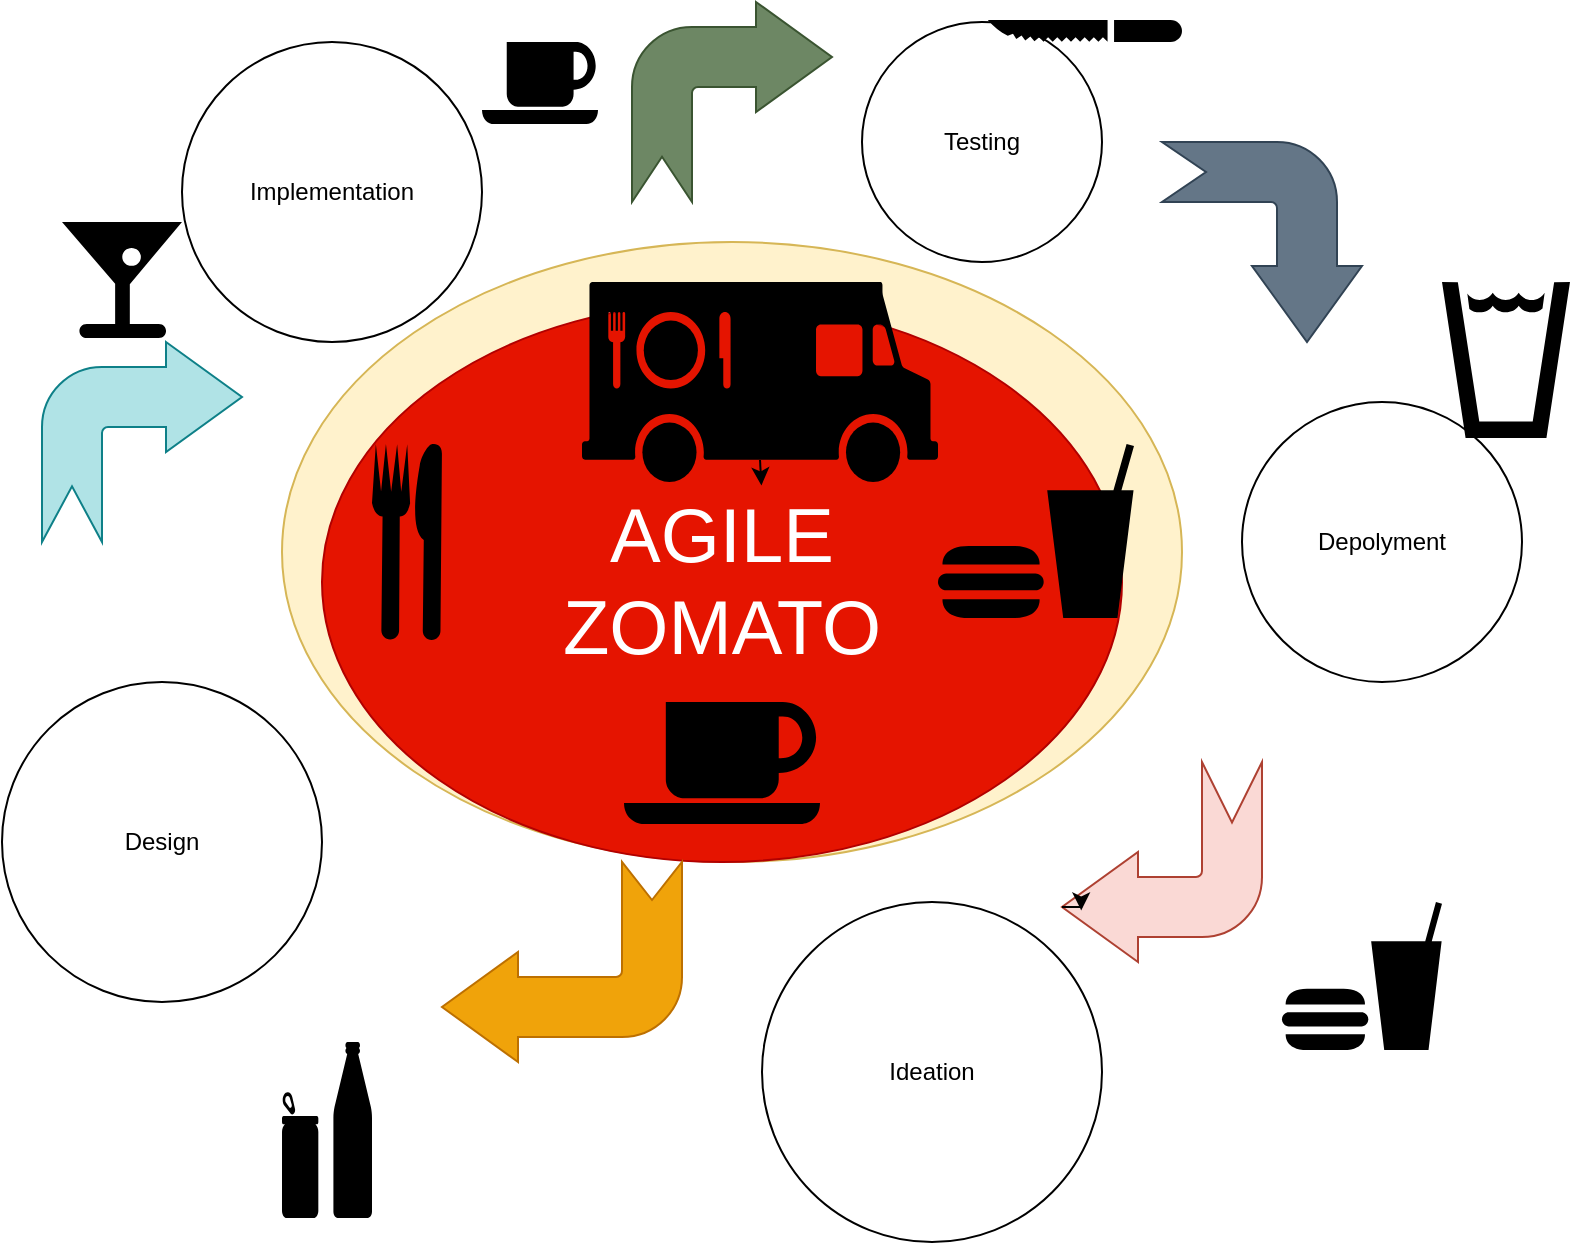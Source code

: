 <mxfile version="28.0.7">
  <diagram name="Page-1" id="J6EeGaOIchr70W_IpRL6">
    <mxGraphModel dx="1042" dy="570" grid="1" gridSize="10" guides="1" tooltips="1" connect="1" arrows="1" fold="1" page="1" pageScale="1" pageWidth="850" pageHeight="1100" math="0" shadow="0">
      <root>
        <mxCell id="0" />
        <mxCell id="1" parent="0" />
        <mxCell id="AT5xWPsN1g-G29PHizzQ-1" value="" style="ellipse;whiteSpace=wrap;html=1;fillColor=#fff2cc;strokeColor=#d6b656;" vertex="1" parent="1">
          <mxGeometry x="180" y="130" width="450" height="310" as="geometry" />
        </mxCell>
        <mxCell id="AT5xWPsN1g-G29PHizzQ-2" value="AGILE&lt;div&gt;ZOMATO&lt;/div&gt;" style="ellipse;whiteSpace=wrap;html=1;fillColor=#e51400;strokeColor=#B20000;fontColor=#ffffff;fontSize=38;" vertex="1" parent="1">
          <mxGeometry x="200" y="160" width="400" height="280" as="geometry" />
        </mxCell>
        <mxCell id="AT5xWPsN1g-G29PHizzQ-5" value="" style="html=1;shadow=0;dashed=0;align=center;verticalAlign=middle;shape=mxgraph.arrows2.bendArrow;dy=15;dx=38;notch=30.2;arrowHead=55;rounded=1;direction=west;fillColor=#fad9d5;strokeColor=#ae4132;" vertex="1" parent="1">
          <mxGeometry x="570" y="390" width="100" height="100" as="geometry" />
        </mxCell>
        <mxCell id="AT5xWPsN1g-G29PHizzQ-7" style="edgeStyle=orthogonalEdgeStyle;rounded=0;orthogonalLoop=1;jettySize=auto;html=1;exitX=0;exitY=0;exitDx=100;exitDy=27.5;exitPerimeter=0;entryX=0.904;entryY=0.258;entryDx=0;entryDy=0;entryPerimeter=0;" edge="1" parent="1" source="AT5xWPsN1g-G29PHizzQ-5" target="AT5xWPsN1g-G29PHizzQ-5">
          <mxGeometry relative="1" as="geometry" />
        </mxCell>
        <mxCell id="AT5xWPsN1g-G29PHizzQ-8" value="" style="html=1;shadow=0;dashed=0;align=center;verticalAlign=middle;shape=mxgraph.arrows2.bendArrow;dy=15;dx=38;notch=19;arrowHead=55;rounded=1;direction=west;fillColor=#f0a30a;fontColor=#000000;strokeColor=#BD7000;" vertex="1" parent="1">
          <mxGeometry x="260" y="440" width="120" height="100" as="geometry" />
        </mxCell>
        <mxCell id="AT5xWPsN1g-G29PHizzQ-9" value="" style="html=1;shadow=0;dashed=0;align=center;verticalAlign=middle;shape=mxgraph.arrows2.bendArrow;dy=15;dx=38;notch=27.8;arrowHead=55;rounded=1;fillColor=#b0e3e6;strokeColor=#0e8088;" vertex="1" parent="1">
          <mxGeometry x="60" y="180" width="100" height="100" as="geometry" />
        </mxCell>
        <mxCell id="AT5xWPsN1g-G29PHizzQ-12" value="" style="html=1;shadow=0;dashed=0;align=center;verticalAlign=middle;shape=mxgraph.arrows2.bendArrow;dy=15;dx=38;notch=22.6;arrowHead=55;rounded=1;fillColor=#6d8764;fontColor=#ffffff;strokeColor=#3A5431;" vertex="1" parent="1">
          <mxGeometry x="355" y="10" width="100" height="100" as="geometry" />
        </mxCell>
        <mxCell id="AT5xWPsN1g-G29PHizzQ-13" value="" style="html=1;shadow=0;dashed=0;align=center;verticalAlign=middle;shape=mxgraph.arrows2.bendArrow;dy=15;dx=38;notch=22;arrowHead=55;rounded=1;direction=south;fillColor=#647687;fontColor=#ffffff;strokeColor=#314354;" vertex="1" parent="1">
          <mxGeometry x="620" y="80" width="100" height="100" as="geometry" />
        </mxCell>
        <mxCell id="AT5xWPsN1g-G29PHizzQ-14" value="Testing" style="ellipse;whiteSpace=wrap;html=1;aspect=fixed;" vertex="1" parent="1">
          <mxGeometry x="470" y="20" width="120" height="120" as="geometry" />
        </mxCell>
        <mxCell id="AT5xWPsN1g-G29PHizzQ-15" value="Depolyment" style="ellipse;whiteSpace=wrap;html=1;aspect=fixed;" vertex="1" parent="1">
          <mxGeometry x="660" y="210" width="140" height="140" as="geometry" />
        </mxCell>
        <mxCell id="AT5xWPsN1g-G29PHizzQ-16" value="Ideation" style="ellipse;whiteSpace=wrap;html=1;aspect=fixed;" vertex="1" parent="1">
          <mxGeometry x="420" y="460" width="170" height="170" as="geometry" />
        </mxCell>
        <mxCell id="AT5xWPsN1g-G29PHizzQ-17" value="Design" style="ellipse;whiteSpace=wrap;html=1;aspect=fixed;" vertex="1" parent="1">
          <mxGeometry x="40" y="350" width="160" height="160" as="geometry" />
        </mxCell>
        <mxCell id="AT5xWPsN1g-G29PHizzQ-18" value="Implementation" style="ellipse;whiteSpace=wrap;html=1;aspect=fixed;" vertex="1" parent="1">
          <mxGeometry x="130" y="30" width="150" height="150" as="geometry" />
        </mxCell>
        <mxCell id="AT5xWPsN1g-G29PHizzQ-19" value="" style="shape=mxgraph.signs.food.food_truck;html=1;pointerEvents=1;fillColor=#000000;strokeColor=none;verticalLabelPosition=bottom;verticalAlign=top;align=center;" vertex="1" parent="1">
          <mxGeometry x="330" y="150" width="178" height="100" as="geometry" />
        </mxCell>
        <mxCell id="AT5xWPsN1g-G29PHizzQ-20" style="edgeStyle=orthogonalEdgeStyle;rounded=0;orthogonalLoop=1;jettySize=auto;html=1;exitX=0.5;exitY=0.89;exitDx=0;exitDy=0;exitPerimeter=0;entryX=0.504;entryY=1.017;entryDx=0;entryDy=0;entryPerimeter=0;" edge="1" parent="1" source="AT5xWPsN1g-G29PHizzQ-19" target="AT5xWPsN1g-G29PHizzQ-19">
          <mxGeometry relative="1" as="geometry" />
        </mxCell>
        <mxCell id="AT5xWPsN1g-G29PHizzQ-21" value="" style="shape=mxgraph.signs.food.restaurant_1;html=1;pointerEvents=1;fillColor=#000000;strokeColor=none;verticalLabelPosition=bottom;verticalAlign=top;align=center;" vertex="1" parent="1">
          <mxGeometry x="225" y="231" width="35" height="98" as="geometry" />
        </mxCell>
        <mxCell id="AT5xWPsN1g-G29PHizzQ-22" value="" style="shape=mxgraph.signs.food.fast_food;html=1;pointerEvents=1;fillColor=#000000;strokeColor=none;verticalLabelPosition=bottom;verticalAlign=top;align=center;" vertex="1" parent="1">
          <mxGeometry x="508" y="231" width="98" height="87" as="geometry" />
        </mxCell>
        <mxCell id="AT5xWPsN1g-G29PHizzQ-23" value="" style="shape=mxgraph.signs.food.coffee;html=1;pointerEvents=1;fillColor=#000000;strokeColor=none;verticalLabelPosition=bottom;verticalAlign=top;align=center;" vertex="1" parent="1">
          <mxGeometry x="351" y="360" width="98" height="61" as="geometry" />
        </mxCell>
        <mxCell id="AT5xWPsN1g-G29PHizzQ-25" value="" style="shape=mxgraph.signs.food.knife;html=1;pointerEvents=1;fillColor=#000000;strokeColor=none;verticalLabelPosition=bottom;verticalAlign=top;align=center;" vertex="1" parent="1">
          <mxGeometry x="533" y="19" width="97" height="11" as="geometry" />
        </mxCell>
        <mxCell id="AT5xWPsN1g-G29PHizzQ-26" value="" style="shape=mxgraph.signs.food.drinking_water_1;html=1;pointerEvents=1;fillColor=#000000;strokeColor=none;verticalLabelPosition=bottom;verticalAlign=top;align=center;" vertex="1" parent="1">
          <mxGeometry x="760" y="150" width="64" height="78" as="geometry" />
        </mxCell>
        <mxCell id="AT5xWPsN1g-G29PHizzQ-27" value="" style="shape=mxgraph.signs.food.fast_food;html=1;pointerEvents=1;fillColor=#000000;strokeColor=none;verticalLabelPosition=bottom;verticalAlign=top;align=center;" vertex="1" parent="1">
          <mxGeometry x="680" y="460" width="80" height="74" as="geometry" />
        </mxCell>
        <mxCell id="AT5xWPsN1g-G29PHizzQ-28" value="" style="shape=mxgraph.signs.food.cans_and_bottles;html=1;pointerEvents=1;fillColor=#000000;strokeColor=none;verticalLabelPosition=bottom;verticalAlign=top;align=center;" vertex="1" parent="1">
          <mxGeometry x="180" y="530" width="45" height="88" as="geometry" />
        </mxCell>
        <mxCell id="AT5xWPsN1g-G29PHizzQ-29" value="" style="shape=mxgraph.signs.food.bar;html=1;pointerEvents=1;fillColor=#000000;strokeColor=none;verticalLabelPosition=bottom;verticalAlign=top;align=center;" vertex="1" parent="1">
          <mxGeometry x="70" y="120" width="60" height="58" as="geometry" />
        </mxCell>
        <mxCell id="AT5xWPsN1g-G29PHizzQ-30" value="" style="shape=mxgraph.signs.food.coffee;html=1;pointerEvents=1;fillColor=#000000;strokeColor=none;verticalLabelPosition=bottom;verticalAlign=top;align=center;" vertex="1" parent="1">
          <mxGeometry x="280" y="30" width="58" height="41" as="geometry" />
        </mxCell>
      </root>
    </mxGraphModel>
  </diagram>
</mxfile>
